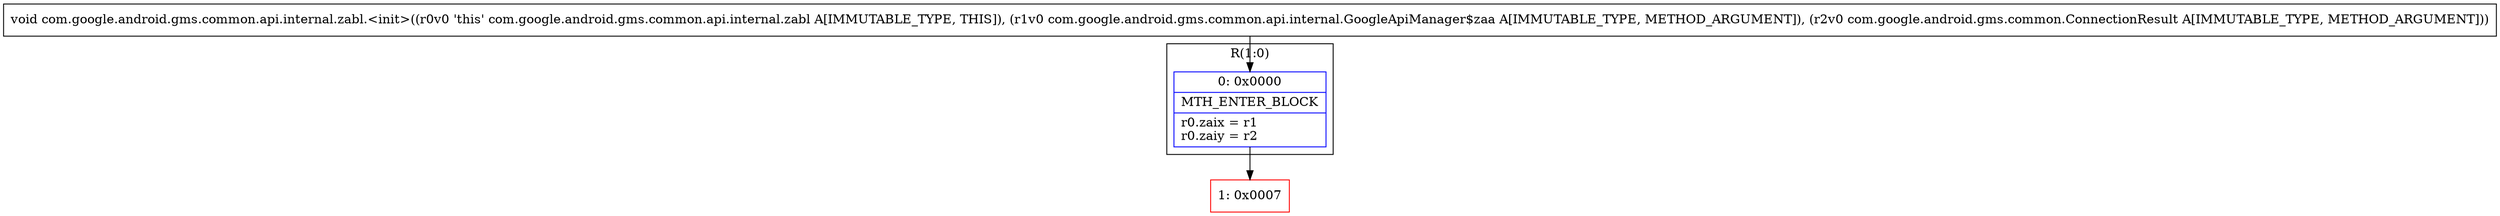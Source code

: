 digraph "CFG forcom.google.android.gms.common.api.internal.zabl.\<init\>(Lcom\/google\/android\/gms\/common\/api\/internal\/GoogleApiManager$zaa;Lcom\/google\/android\/gms\/common\/ConnectionResult;)V" {
subgraph cluster_Region_2101503590 {
label = "R(1:0)";
node [shape=record,color=blue];
Node_0 [shape=record,label="{0\:\ 0x0000|MTH_ENTER_BLOCK\l|r0.zaix = r1\lr0.zaiy = r2\l}"];
}
Node_1 [shape=record,color=red,label="{1\:\ 0x0007}"];
MethodNode[shape=record,label="{void com.google.android.gms.common.api.internal.zabl.\<init\>((r0v0 'this' com.google.android.gms.common.api.internal.zabl A[IMMUTABLE_TYPE, THIS]), (r1v0 com.google.android.gms.common.api.internal.GoogleApiManager$zaa A[IMMUTABLE_TYPE, METHOD_ARGUMENT]), (r2v0 com.google.android.gms.common.ConnectionResult A[IMMUTABLE_TYPE, METHOD_ARGUMENT])) }"];
MethodNode -> Node_0;
Node_0 -> Node_1;
}

